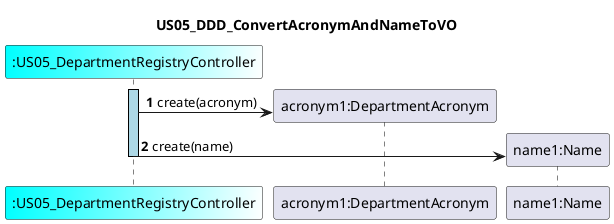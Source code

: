 @startuml
title US05_DDD_ConvertAcronymAndNameToVO

autonumber
skinparam sequence {
   LifelineBorderColor black
   LifelineBackgroundColor LightBlue
 }
participant ":US05_DepartmentRegistryController" as controller #cyan/white

activate controller

controller -> "acronym1:DepartmentAcronym"** : create(acronym)

controller ->"name1:Name" **: create(name)
deactivate controller
@enduml